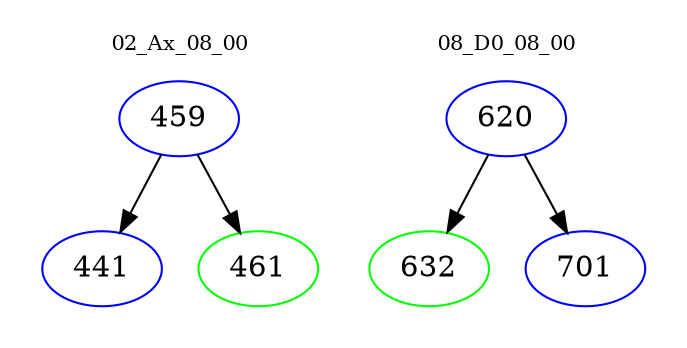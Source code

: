 digraph{
subgraph cluster_0 {
color = white
label = "02_Ax_08_00";
fontsize=10;
T0_459 [label="459", color="blue"]
T0_459 -> T0_441 [color="black"]
T0_441 [label="441", color="blue"]
T0_459 -> T0_461 [color="black"]
T0_461 [label="461", color="green"]
}
subgraph cluster_1 {
color = white
label = "08_D0_08_00";
fontsize=10;
T1_620 [label="620", color="blue"]
T1_620 -> T1_632 [color="black"]
T1_632 [label="632", color="green"]
T1_620 -> T1_701 [color="black"]
T1_701 [label="701", color="blue"]
}
}
